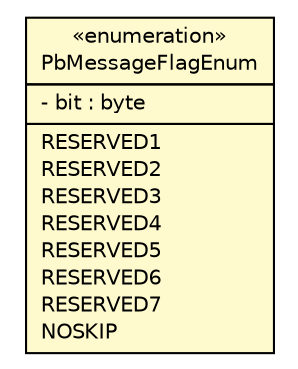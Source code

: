 #!/usr/local/bin/dot
#
# Class diagram 
# Generated by UMLGraph version R5_6 (http://www.umlgraph.org/)
#

digraph G {
	edge [fontname="Helvetica",fontsize=10,labelfontname="Helvetica",labelfontsize=10];
	node [fontname="Helvetica",fontsize=10,shape=plaintext];
	nodesep=0.25;
	ranksep=0.5;
	// org.ietf.nea.pb.message.enums.PbMessageFlagEnum
	c104622 [label=<<table title="org.ietf.nea.pb.message.enums.PbMessageFlagEnum" border="0" cellborder="1" cellspacing="0" cellpadding="2" port="p" bgcolor="lemonChiffon" href="./PbMessageFlagEnum.html">
		<tr><td><table border="0" cellspacing="0" cellpadding="1">
<tr><td align="center" balign="center"> &#171;enumeration&#187; </td></tr>
<tr><td align="center" balign="center"> PbMessageFlagEnum </td></tr>
		</table></td></tr>
		<tr><td><table border="0" cellspacing="0" cellpadding="1">
<tr><td align="left" balign="left"> - bit : byte </td></tr>
		</table></td></tr>
		<tr><td><table border="0" cellspacing="0" cellpadding="1">
<tr><td align="left" balign="left"> RESERVED1 </td></tr>
<tr><td align="left" balign="left"> RESERVED2 </td></tr>
<tr><td align="left" balign="left"> RESERVED3 </td></tr>
<tr><td align="left" balign="left"> RESERVED4 </td></tr>
<tr><td align="left" balign="left"> RESERVED5 </td></tr>
<tr><td align="left" balign="left"> RESERVED6 </td></tr>
<tr><td align="left" balign="left"> RESERVED7 </td></tr>
<tr><td align="left" balign="left"> NOSKIP </td></tr>
		</table></td></tr>
		</table>>, URL="./PbMessageFlagEnum.html", fontname="Helvetica", fontcolor="black", fontsize=10.0];
}

